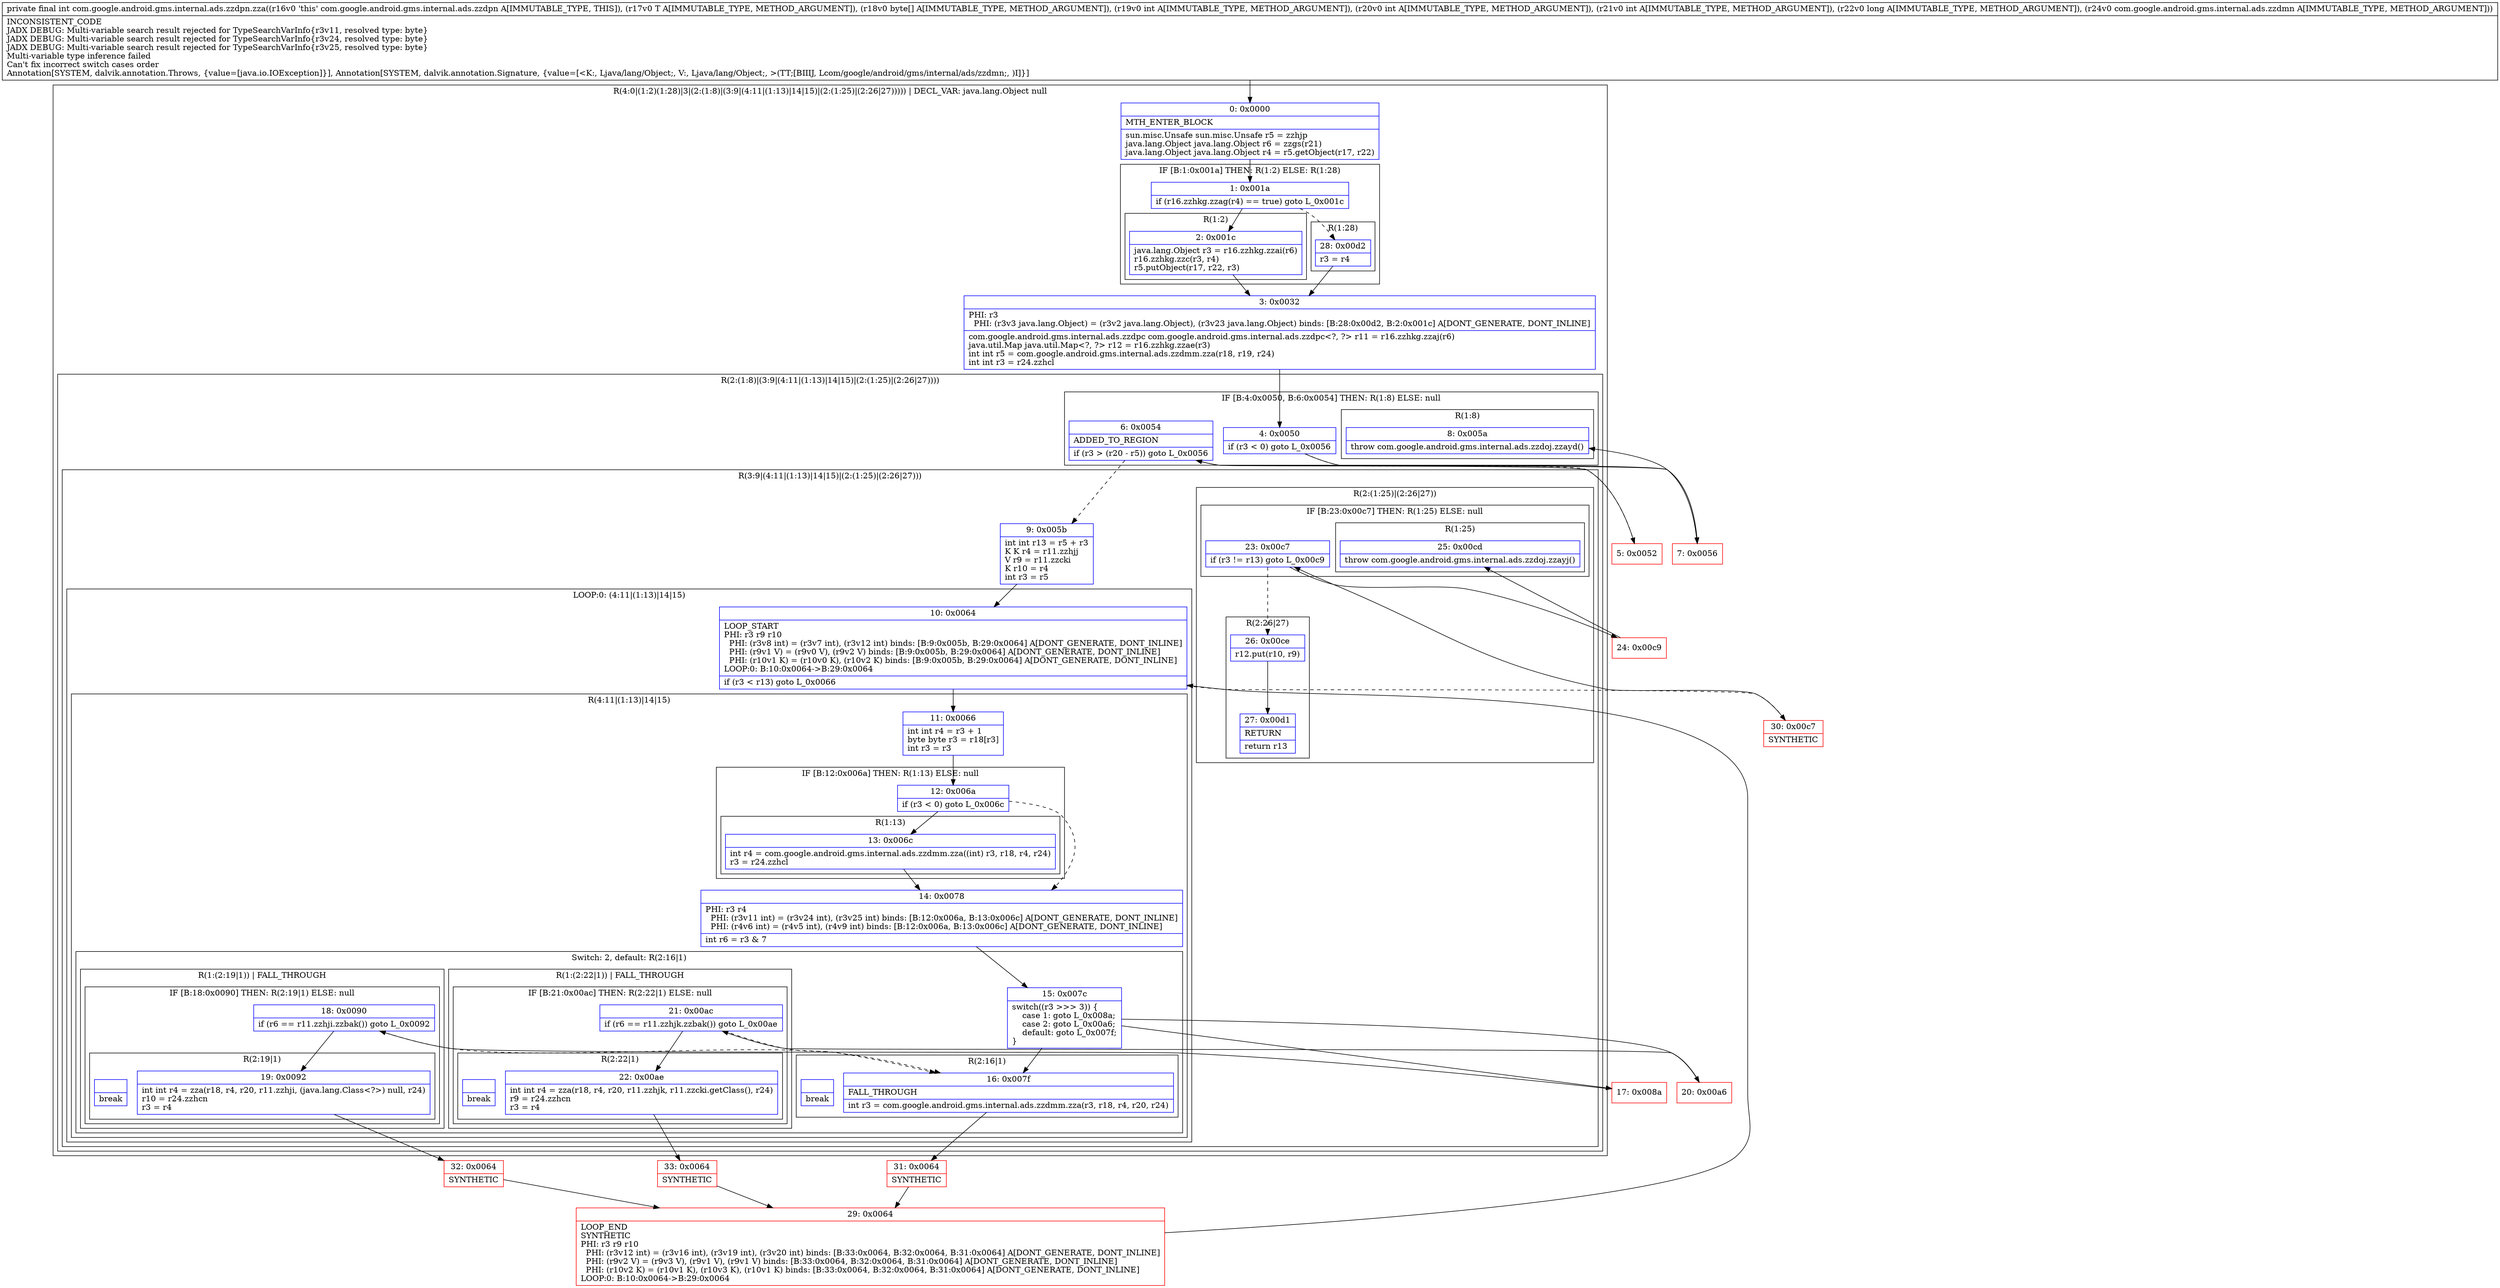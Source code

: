 digraph "CFG forcom.google.android.gms.internal.ads.zzdpn.zza(Ljava\/lang\/Object;[BIIIJLcom\/google\/android\/gms\/internal\/ads\/zzdmn;)I" {
subgraph cluster_Region_1531954080 {
label = "R(4:0|(1:2)(1:28)|3|(2:(1:8)|(3:9|(4:11|(1:13)|14|15)|(2:(1:25)|(2:26|27))))) | DECL_VAR: java.lang.Object null\l";
node [shape=record,color=blue];
Node_0 [shape=record,label="{0\:\ 0x0000|MTH_ENTER_BLOCK\l|sun.misc.Unsafe sun.misc.Unsafe r5 = zzhjp\ljava.lang.Object java.lang.Object r6 = zzgs(r21)\ljava.lang.Object java.lang.Object r4 = r5.getObject(r17, r22)\l}"];
subgraph cluster_IfRegion_443811136 {
label = "IF [B:1:0x001a] THEN: R(1:2) ELSE: R(1:28)";
node [shape=record,color=blue];
Node_1 [shape=record,label="{1\:\ 0x001a|if (r16.zzhkg.zzag(r4) == true) goto L_0x001c\l}"];
subgraph cluster_Region_160609338 {
label = "R(1:2)";
node [shape=record,color=blue];
Node_2 [shape=record,label="{2\:\ 0x001c|java.lang.Object r3 = r16.zzhkg.zzai(r6)\lr16.zzhkg.zzc(r3, r4)\lr5.putObject(r17, r22, r3)\l}"];
}
subgraph cluster_Region_74643956 {
label = "R(1:28)";
node [shape=record,color=blue];
Node_28 [shape=record,label="{28\:\ 0x00d2|r3 = r4\l}"];
}
}
Node_3 [shape=record,label="{3\:\ 0x0032|PHI: r3 \l  PHI: (r3v3 java.lang.Object) = (r3v2 java.lang.Object), (r3v23 java.lang.Object) binds: [B:28:0x00d2, B:2:0x001c] A[DONT_GENERATE, DONT_INLINE]\l|com.google.android.gms.internal.ads.zzdpc com.google.android.gms.internal.ads.zzdpc\<?, ?\> r11 = r16.zzhkg.zzaj(r6)\ljava.util.Map java.util.Map\<?, ?\> r12 = r16.zzhkg.zzae(r3)\lint int r5 = com.google.android.gms.internal.ads.zzdmm.zza(r18, r19, r24)\lint int r3 = r24.zzhcl\l}"];
subgraph cluster_Region_791539423 {
label = "R(2:(1:8)|(3:9|(4:11|(1:13)|14|15)|(2:(1:25)|(2:26|27))))";
node [shape=record,color=blue];
subgraph cluster_IfRegion_104085065 {
label = "IF [B:4:0x0050, B:6:0x0054] THEN: R(1:8) ELSE: null";
node [shape=record,color=blue];
Node_4 [shape=record,label="{4\:\ 0x0050|if (r3 \< 0) goto L_0x0056\l}"];
Node_6 [shape=record,label="{6\:\ 0x0054|ADDED_TO_REGION\l|if (r3 \> (r20 \- r5)) goto L_0x0056\l}"];
subgraph cluster_Region_2039204129 {
label = "R(1:8)";
node [shape=record,color=blue];
Node_8 [shape=record,label="{8\:\ 0x005a|throw com.google.android.gms.internal.ads.zzdoj.zzayd()\l}"];
}
}
subgraph cluster_Region_554002457 {
label = "R(3:9|(4:11|(1:13)|14|15)|(2:(1:25)|(2:26|27)))";
node [shape=record,color=blue];
Node_9 [shape=record,label="{9\:\ 0x005b|int int r13 = r5 + r3\lK K r4 = r11.zzhjj\lV r9 = r11.zzcki\lK r10 = r4\lint r3 = r5\l}"];
subgraph cluster_LoopRegion_375046999 {
label = "LOOP:0: (4:11|(1:13)|14|15)";
node [shape=record,color=blue];
Node_10 [shape=record,label="{10\:\ 0x0064|LOOP_START\lPHI: r3 r9 r10 \l  PHI: (r3v8 int) = (r3v7 int), (r3v12 int) binds: [B:9:0x005b, B:29:0x0064] A[DONT_GENERATE, DONT_INLINE]\l  PHI: (r9v1 V) = (r9v0 V), (r9v2 V) binds: [B:9:0x005b, B:29:0x0064] A[DONT_GENERATE, DONT_INLINE]\l  PHI: (r10v1 K) = (r10v0 K), (r10v2 K) binds: [B:9:0x005b, B:29:0x0064] A[DONT_GENERATE, DONT_INLINE]\lLOOP:0: B:10:0x0064\-\>B:29:0x0064\l|if (r3 \< r13) goto L_0x0066\l}"];
subgraph cluster_Region_921488428 {
label = "R(4:11|(1:13)|14|15)";
node [shape=record,color=blue];
Node_11 [shape=record,label="{11\:\ 0x0066|int int r4 = r3 + 1\lbyte byte r3 = r18[r3]\lint r3 = r3\l}"];
subgraph cluster_IfRegion_972938451 {
label = "IF [B:12:0x006a] THEN: R(1:13) ELSE: null";
node [shape=record,color=blue];
Node_12 [shape=record,label="{12\:\ 0x006a|if (r3 \< 0) goto L_0x006c\l}"];
subgraph cluster_Region_1995239901 {
label = "R(1:13)";
node [shape=record,color=blue];
Node_13 [shape=record,label="{13\:\ 0x006c|int r4 = com.google.android.gms.internal.ads.zzdmm.zza((int) r3, r18, r4, r24)\lr3 = r24.zzhcl\l}"];
}
}
Node_14 [shape=record,label="{14\:\ 0x0078|PHI: r3 r4 \l  PHI: (r3v11 int) = (r3v24 int), (r3v25 int) binds: [B:12:0x006a, B:13:0x006c] A[DONT_GENERATE, DONT_INLINE]\l  PHI: (r4v6 int) = (r4v5 int), (r4v9 int) binds: [B:12:0x006a, B:13:0x006c] A[DONT_GENERATE, DONT_INLINE]\l|int r6 = r3 & 7\l}"];
subgraph cluster_SwitchRegion_1106838008 {
label = "Switch: 2, default: R(2:16|1)";
node [shape=record,color=blue];
Node_15 [shape=record,label="{15\:\ 0x007c|switch((r3 \>\>\> 3)) \{\l    case 1: goto L_0x008a;\l    case 2: goto L_0x00a6;\l    default: goto L_0x007f;\l\}\l}"];
subgraph cluster_Region_182516432 {
label = "R(1:(2:19|1)) | FALL_THROUGH\l";
node [shape=record,color=blue];
subgraph cluster_IfRegion_1034566503 {
label = "IF [B:18:0x0090] THEN: R(2:19|1) ELSE: null";
node [shape=record,color=blue];
Node_18 [shape=record,label="{18\:\ 0x0090|if (r6 == r11.zzhji.zzbak()) goto L_0x0092\l}"];
subgraph cluster_Region_122582935 {
label = "R(2:19|1)";
node [shape=record,color=blue];
Node_19 [shape=record,label="{19\:\ 0x0092|int int r4 = zza(r18, r4, r20, r11.zzhji, (java.lang.Class\<?\>) null, r24)\lr10 = r24.zzhcn\lr3 = r4\l}"];
Node_InsnContainer_454041891 [shape=record,label="{|break\l}"];
}
}
}
subgraph cluster_Region_1527480200 {
label = "R(1:(2:22|1)) | FALL_THROUGH\l";
node [shape=record,color=blue];
subgraph cluster_IfRegion_341873619 {
label = "IF [B:21:0x00ac] THEN: R(2:22|1) ELSE: null";
node [shape=record,color=blue];
Node_21 [shape=record,label="{21\:\ 0x00ac|if (r6 == r11.zzhjk.zzbak()) goto L_0x00ae\l}"];
subgraph cluster_Region_506422502 {
label = "R(2:22|1)";
node [shape=record,color=blue];
Node_22 [shape=record,label="{22\:\ 0x00ae|int int r4 = zza(r18, r4, r20, r11.zzhjk, r11.zzcki.getClass(), r24)\lr9 = r24.zzhcn\lr3 = r4\l}"];
Node_InsnContainer_2087610121 [shape=record,label="{|break\l}"];
}
}
}
subgraph cluster_Region_298657314 {
label = "R(2:16|1)";
node [shape=record,color=blue];
Node_16 [shape=record,label="{16\:\ 0x007f|FALL_THROUGH\l|int r3 = com.google.android.gms.internal.ads.zzdmm.zza(r3, r18, r4, r20, r24)\l}"];
Node_InsnContainer_1909793838 [shape=record,label="{|break\l}"];
}
}
}
}
subgraph cluster_Region_1809193486 {
label = "R(2:(1:25)|(2:26|27))";
node [shape=record,color=blue];
subgraph cluster_IfRegion_1941409070 {
label = "IF [B:23:0x00c7] THEN: R(1:25) ELSE: null";
node [shape=record,color=blue];
Node_23 [shape=record,label="{23\:\ 0x00c7|if (r3 != r13) goto L_0x00c9\l}"];
subgraph cluster_Region_1805766595 {
label = "R(1:25)";
node [shape=record,color=blue];
Node_25 [shape=record,label="{25\:\ 0x00cd|throw com.google.android.gms.internal.ads.zzdoj.zzayj()\l}"];
}
}
subgraph cluster_Region_1924269383 {
label = "R(2:26|27)";
node [shape=record,color=blue];
Node_26 [shape=record,label="{26\:\ 0x00ce|r12.put(r10, r9)\l}"];
Node_27 [shape=record,label="{27\:\ 0x00d1|RETURN\l|return r13\l}"];
}
}
}
}
}
Node_5 [shape=record,color=red,label="{5\:\ 0x0052}"];
Node_7 [shape=record,color=red,label="{7\:\ 0x0056}"];
Node_17 [shape=record,color=red,label="{17\:\ 0x008a}"];
Node_20 [shape=record,color=red,label="{20\:\ 0x00a6}"];
Node_24 [shape=record,color=red,label="{24\:\ 0x00c9}"];
Node_29 [shape=record,color=red,label="{29\:\ 0x0064|LOOP_END\lSYNTHETIC\lPHI: r3 r9 r10 \l  PHI: (r3v12 int) = (r3v16 int), (r3v19 int), (r3v20 int) binds: [B:33:0x0064, B:32:0x0064, B:31:0x0064] A[DONT_GENERATE, DONT_INLINE]\l  PHI: (r9v2 V) = (r9v3 V), (r9v1 V), (r9v1 V) binds: [B:33:0x0064, B:32:0x0064, B:31:0x0064] A[DONT_GENERATE, DONT_INLINE]\l  PHI: (r10v2 K) = (r10v1 K), (r10v3 K), (r10v1 K) binds: [B:33:0x0064, B:32:0x0064, B:31:0x0064] A[DONT_GENERATE, DONT_INLINE]\lLOOP:0: B:10:0x0064\-\>B:29:0x0064\l}"];
Node_30 [shape=record,color=red,label="{30\:\ 0x00c7|SYNTHETIC\l}"];
Node_31 [shape=record,color=red,label="{31\:\ 0x0064|SYNTHETIC\l}"];
Node_32 [shape=record,color=red,label="{32\:\ 0x0064|SYNTHETIC\l}"];
Node_33 [shape=record,color=red,label="{33\:\ 0x0064|SYNTHETIC\l}"];
MethodNode[shape=record,label="{private final int com.google.android.gms.internal.ads.zzdpn.zza((r16v0 'this' com.google.android.gms.internal.ads.zzdpn A[IMMUTABLE_TYPE, THIS]), (r17v0 T A[IMMUTABLE_TYPE, METHOD_ARGUMENT]), (r18v0 byte[] A[IMMUTABLE_TYPE, METHOD_ARGUMENT]), (r19v0 int A[IMMUTABLE_TYPE, METHOD_ARGUMENT]), (r20v0 int A[IMMUTABLE_TYPE, METHOD_ARGUMENT]), (r21v0 int A[IMMUTABLE_TYPE, METHOD_ARGUMENT]), (r22v0 long A[IMMUTABLE_TYPE, METHOD_ARGUMENT]), (r24v0 com.google.android.gms.internal.ads.zzdmn A[IMMUTABLE_TYPE, METHOD_ARGUMENT]))  | INCONSISTENT_CODE\lJADX DEBUG: Multi\-variable search result rejected for TypeSearchVarInfo\{r3v11, resolved type: byte\}\lJADX DEBUG: Multi\-variable search result rejected for TypeSearchVarInfo\{r3v24, resolved type: byte\}\lJADX DEBUG: Multi\-variable search result rejected for TypeSearchVarInfo\{r3v25, resolved type: byte\}\lMulti\-variable type inference failed\lCan't fix incorrect switch cases order\lAnnotation[SYSTEM, dalvik.annotation.Throws, \{value=[java.io.IOException]\}], Annotation[SYSTEM, dalvik.annotation.Signature, \{value=[\<K:, Ljava\/lang\/Object;, V:, Ljava\/lang\/Object;, \>(TT;[BIIIJ, Lcom\/google\/android\/gms\/internal\/ads\/zzdmn;, )I]\}]\l}"];
MethodNode -> Node_0;
Node_0 -> Node_1;
Node_1 -> Node_2;
Node_1 -> Node_28[style=dashed];
Node_2 -> Node_3;
Node_28 -> Node_3;
Node_3 -> Node_4;
Node_4 -> Node_5[style=dashed];
Node_4 -> Node_7;
Node_6 -> Node_7;
Node_6 -> Node_9[style=dashed];
Node_9 -> Node_10;
Node_10 -> Node_11;
Node_10 -> Node_30[style=dashed];
Node_11 -> Node_12;
Node_12 -> Node_13;
Node_12 -> Node_14[style=dashed];
Node_13 -> Node_14;
Node_14 -> Node_15;
Node_15 -> Node_16;
Node_15 -> Node_17;
Node_15 -> Node_20;
Node_18 -> Node_16[style=dashed];
Node_18 -> Node_19;
Node_19 -> Node_32;
Node_21 -> Node_16[style=dashed];
Node_21 -> Node_22;
Node_22 -> Node_33;
Node_16 -> Node_31;
Node_23 -> Node_24;
Node_23 -> Node_26[style=dashed];
Node_26 -> Node_27;
Node_5 -> Node_6;
Node_7 -> Node_8;
Node_17 -> Node_18;
Node_20 -> Node_21;
Node_24 -> Node_25;
Node_29 -> Node_10;
Node_30 -> Node_23;
Node_31 -> Node_29;
Node_32 -> Node_29;
Node_33 -> Node_29;
}

